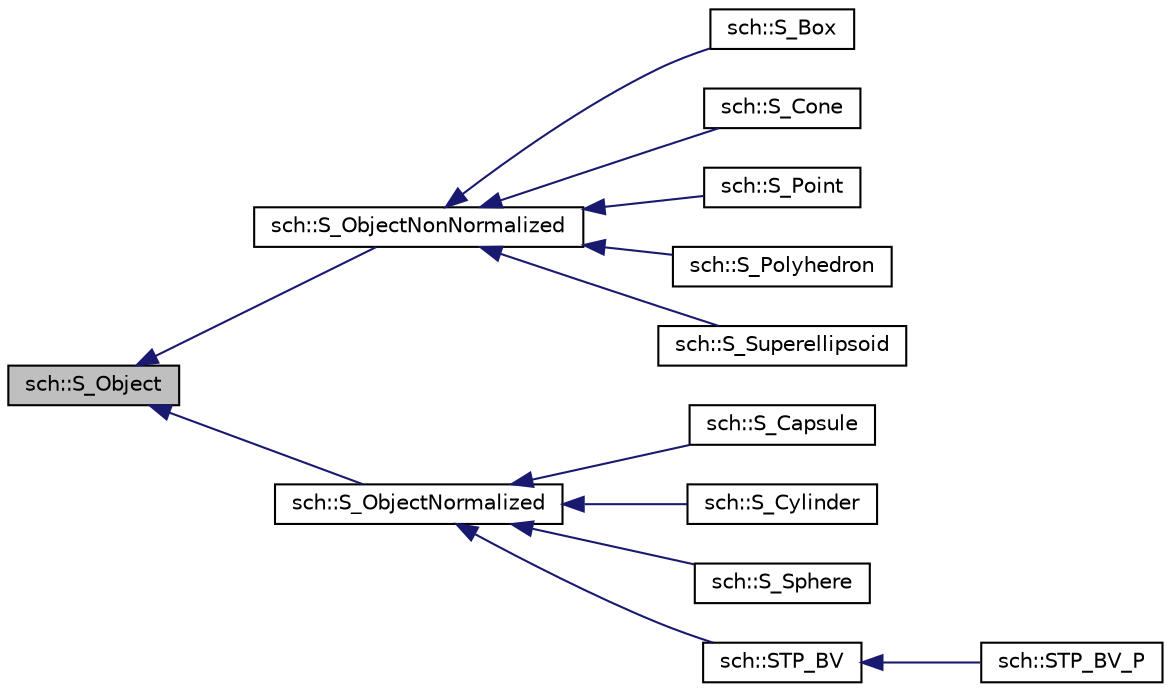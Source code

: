 digraph "sch::S_Object"
{
  edge [fontname="Helvetica",fontsize="10",labelfontname="Helvetica",labelfontsize="10"];
  node [fontname="Helvetica",fontsize="10",shape=record];
  rankdir="LR";
  Node0 [label="sch::S_Object",height=0.2,width=0.4,color="black", fillcolor="grey75", style="filled", fontcolor="black"];
  Node0 -> Node1 [dir="back",color="midnightblue",fontsize="10",style="solid",fontname="Helvetica"];
  Node1 [label="sch::S_ObjectNonNormalized",height=0.2,width=0.4,color="black", fillcolor="white", style="filled",URL="$classsch_1_1S__ObjectNonNormalized.html"];
  Node1 -> Node2 [dir="back",color="midnightblue",fontsize="10",style="solid",fontname="Helvetica"];
  Node2 [label="sch::S_Box",height=0.2,width=0.4,color="black", fillcolor="white", style="filled",URL="$classsch_1_1S__Box.html"];
  Node1 -> Node3 [dir="back",color="midnightblue",fontsize="10",style="solid",fontname="Helvetica"];
  Node3 [label="sch::S_Cone",height=0.2,width=0.4,color="black", fillcolor="white", style="filled",URL="$classsch_1_1S__Cone.html"];
  Node1 -> Node4 [dir="back",color="midnightblue",fontsize="10",style="solid",fontname="Helvetica"];
  Node4 [label="sch::S_Point",height=0.2,width=0.4,color="black", fillcolor="white", style="filled",URL="$classsch_1_1S__Point.html"];
  Node1 -> Node5 [dir="back",color="midnightblue",fontsize="10",style="solid",fontname="Helvetica"];
  Node5 [label="sch::S_Polyhedron",height=0.2,width=0.4,color="black", fillcolor="white", style="filled",URL="$classsch_1_1S__Polyhedron.html"];
  Node1 -> Node6 [dir="back",color="midnightblue",fontsize="10",style="solid",fontname="Helvetica"];
  Node6 [label="sch::S_Superellipsoid",height=0.2,width=0.4,color="black", fillcolor="white", style="filled",URL="$classsch_1_1S__Superellipsoid.html"];
  Node0 -> Node7 [dir="back",color="midnightblue",fontsize="10",style="solid",fontname="Helvetica"];
  Node7 [label="sch::S_ObjectNormalized",height=0.2,width=0.4,color="black", fillcolor="white", style="filled",URL="$classsch_1_1S__ObjectNormalized.html"];
  Node7 -> Node8 [dir="back",color="midnightblue",fontsize="10",style="solid",fontname="Helvetica"];
  Node8 [label="sch::S_Capsule",height=0.2,width=0.4,color="black", fillcolor="white", style="filled",URL="$classsch_1_1S__Capsule.html"];
  Node7 -> Node9 [dir="back",color="midnightblue",fontsize="10",style="solid",fontname="Helvetica"];
  Node9 [label="sch::S_Cylinder",height=0.2,width=0.4,color="black", fillcolor="white", style="filled",URL="$classsch_1_1S__Cylinder.html"];
  Node7 -> Node10 [dir="back",color="midnightblue",fontsize="10",style="solid",fontname="Helvetica"];
  Node10 [label="sch::S_Sphere",height=0.2,width=0.4,color="black", fillcolor="white", style="filled",URL="$classsch_1_1S__Sphere.html"];
  Node7 -> Node11 [dir="back",color="midnightblue",fontsize="10",style="solid",fontname="Helvetica"];
  Node11 [label="sch::STP_BV",height=0.2,width=0.4,color="black", fillcolor="white", style="filled",URL="$classsch_1_1STP__BV.html"];
  Node11 -> Node12 [dir="back",color="midnightblue",fontsize="10",style="solid",fontname="Helvetica"];
  Node12 [label="sch::STP_BV_P",height=0.2,width=0.4,color="black", fillcolor="white", style="filled",URL="$classsch_1_1STP__BV__P.html"];
}
